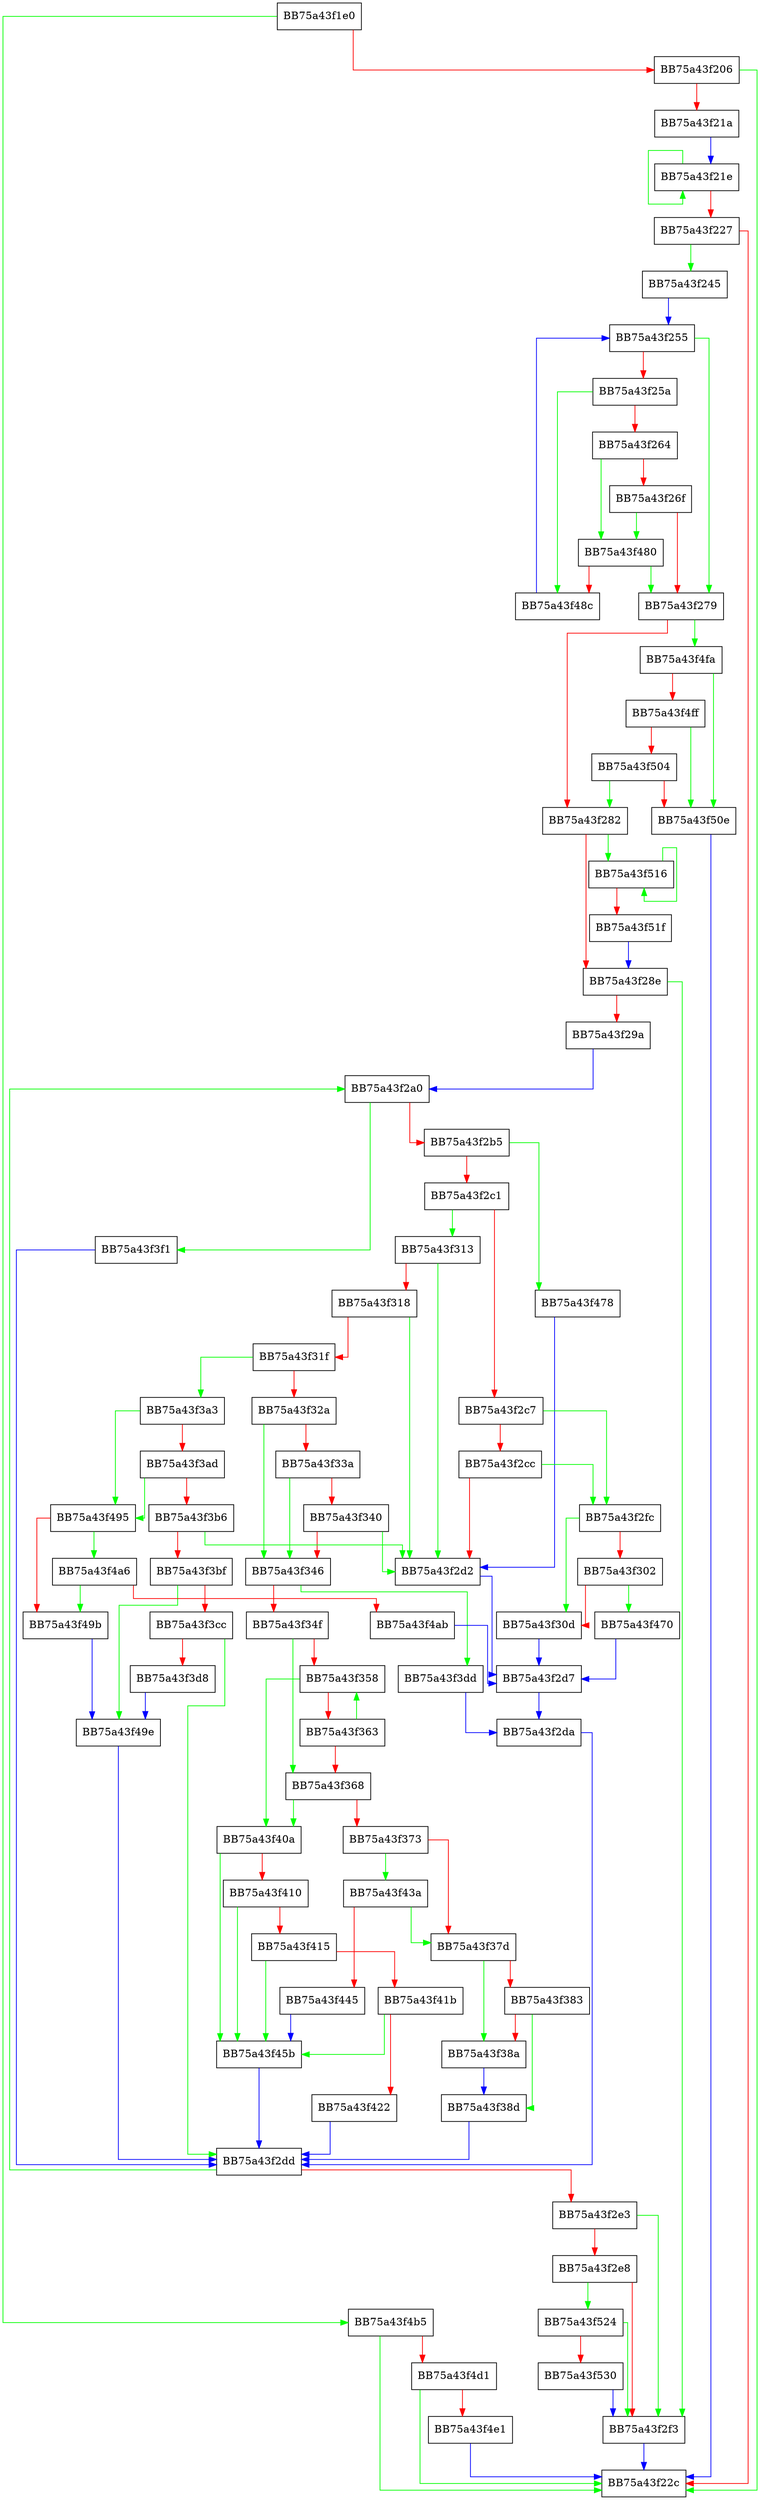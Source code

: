 digraph TrimPathString {
  node [shape="box"];
  graph [splines=ortho];
  BB75a43f1e0 -> BB75a43f4b5 [color="green"];
  BB75a43f1e0 -> BB75a43f206 [color="red"];
  BB75a43f206 -> BB75a43f22c [color="green"];
  BB75a43f206 -> BB75a43f21a [color="red"];
  BB75a43f21a -> BB75a43f21e [color="blue"];
  BB75a43f21e -> BB75a43f21e [color="green"];
  BB75a43f21e -> BB75a43f227 [color="red"];
  BB75a43f227 -> BB75a43f245 [color="green"];
  BB75a43f227 -> BB75a43f22c [color="red"];
  BB75a43f245 -> BB75a43f255 [color="blue"];
  BB75a43f255 -> BB75a43f279 [color="green"];
  BB75a43f255 -> BB75a43f25a [color="red"];
  BB75a43f25a -> BB75a43f48c [color="green"];
  BB75a43f25a -> BB75a43f264 [color="red"];
  BB75a43f264 -> BB75a43f480 [color="green"];
  BB75a43f264 -> BB75a43f26f [color="red"];
  BB75a43f26f -> BB75a43f480 [color="green"];
  BB75a43f26f -> BB75a43f279 [color="red"];
  BB75a43f279 -> BB75a43f4fa [color="green"];
  BB75a43f279 -> BB75a43f282 [color="red"];
  BB75a43f282 -> BB75a43f516 [color="green"];
  BB75a43f282 -> BB75a43f28e [color="red"];
  BB75a43f28e -> BB75a43f2f3 [color="green"];
  BB75a43f28e -> BB75a43f29a [color="red"];
  BB75a43f29a -> BB75a43f2a0 [color="blue"];
  BB75a43f2a0 -> BB75a43f3f1 [color="green"];
  BB75a43f2a0 -> BB75a43f2b5 [color="red"];
  BB75a43f2b5 -> BB75a43f478 [color="green"];
  BB75a43f2b5 -> BB75a43f2c1 [color="red"];
  BB75a43f2c1 -> BB75a43f313 [color="green"];
  BB75a43f2c1 -> BB75a43f2c7 [color="red"];
  BB75a43f2c7 -> BB75a43f2fc [color="green"];
  BB75a43f2c7 -> BB75a43f2cc [color="red"];
  BB75a43f2cc -> BB75a43f2fc [color="green"];
  BB75a43f2cc -> BB75a43f2d2 [color="red"];
  BB75a43f2d2 -> BB75a43f2d7 [color="blue"];
  BB75a43f2d7 -> BB75a43f2da [color="blue"];
  BB75a43f2da -> BB75a43f2dd [color="blue"];
  BB75a43f2dd -> BB75a43f2a0 [color="green"];
  BB75a43f2dd -> BB75a43f2e3 [color="red"];
  BB75a43f2e3 -> BB75a43f2f3 [color="green"];
  BB75a43f2e3 -> BB75a43f2e8 [color="red"];
  BB75a43f2e8 -> BB75a43f524 [color="green"];
  BB75a43f2e8 -> BB75a43f2f3 [color="red"];
  BB75a43f2f3 -> BB75a43f22c [color="blue"];
  BB75a43f2fc -> BB75a43f30d [color="green"];
  BB75a43f2fc -> BB75a43f302 [color="red"];
  BB75a43f302 -> BB75a43f470 [color="green"];
  BB75a43f302 -> BB75a43f30d [color="red"];
  BB75a43f30d -> BB75a43f2d7 [color="blue"];
  BB75a43f313 -> BB75a43f2d2 [color="green"];
  BB75a43f313 -> BB75a43f318 [color="red"];
  BB75a43f318 -> BB75a43f2d2 [color="green"];
  BB75a43f318 -> BB75a43f31f [color="red"];
  BB75a43f31f -> BB75a43f3a3 [color="green"];
  BB75a43f31f -> BB75a43f32a [color="red"];
  BB75a43f32a -> BB75a43f346 [color="green"];
  BB75a43f32a -> BB75a43f33a [color="red"];
  BB75a43f33a -> BB75a43f346 [color="green"];
  BB75a43f33a -> BB75a43f340 [color="red"];
  BB75a43f340 -> BB75a43f2d2 [color="green"];
  BB75a43f340 -> BB75a43f346 [color="red"];
  BB75a43f346 -> BB75a43f3dd [color="green"];
  BB75a43f346 -> BB75a43f34f [color="red"];
  BB75a43f34f -> BB75a43f368 [color="green"];
  BB75a43f34f -> BB75a43f358 [color="red"];
  BB75a43f358 -> BB75a43f40a [color="green"];
  BB75a43f358 -> BB75a43f363 [color="red"];
  BB75a43f363 -> BB75a43f358 [color="green"];
  BB75a43f363 -> BB75a43f368 [color="red"];
  BB75a43f368 -> BB75a43f40a [color="green"];
  BB75a43f368 -> BB75a43f373 [color="red"];
  BB75a43f373 -> BB75a43f43a [color="green"];
  BB75a43f373 -> BB75a43f37d [color="red"];
  BB75a43f37d -> BB75a43f38a [color="green"];
  BB75a43f37d -> BB75a43f383 [color="red"];
  BB75a43f383 -> BB75a43f38d [color="green"];
  BB75a43f383 -> BB75a43f38a [color="red"];
  BB75a43f38a -> BB75a43f38d [color="blue"];
  BB75a43f38d -> BB75a43f2dd [color="blue"];
  BB75a43f3a3 -> BB75a43f495 [color="green"];
  BB75a43f3a3 -> BB75a43f3ad [color="red"];
  BB75a43f3ad -> BB75a43f495 [color="green"];
  BB75a43f3ad -> BB75a43f3b6 [color="red"];
  BB75a43f3b6 -> BB75a43f2d2 [color="green"];
  BB75a43f3b6 -> BB75a43f3bf [color="red"];
  BB75a43f3bf -> BB75a43f49e [color="green"];
  BB75a43f3bf -> BB75a43f3cc [color="red"];
  BB75a43f3cc -> BB75a43f2dd [color="green"];
  BB75a43f3cc -> BB75a43f3d8 [color="red"];
  BB75a43f3d8 -> BB75a43f49e [color="blue"];
  BB75a43f3dd -> BB75a43f2da [color="blue"];
  BB75a43f3f1 -> BB75a43f2dd [color="blue"];
  BB75a43f40a -> BB75a43f45b [color="green"];
  BB75a43f40a -> BB75a43f410 [color="red"];
  BB75a43f410 -> BB75a43f45b [color="green"];
  BB75a43f410 -> BB75a43f415 [color="red"];
  BB75a43f415 -> BB75a43f45b [color="green"];
  BB75a43f415 -> BB75a43f41b [color="red"];
  BB75a43f41b -> BB75a43f45b [color="green"];
  BB75a43f41b -> BB75a43f422 [color="red"];
  BB75a43f422 -> BB75a43f2dd [color="blue"];
  BB75a43f43a -> BB75a43f37d [color="green"];
  BB75a43f43a -> BB75a43f445 [color="red"];
  BB75a43f445 -> BB75a43f45b [color="blue"];
  BB75a43f45b -> BB75a43f2dd [color="blue"];
  BB75a43f470 -> BB75a43f2d7 [color="blue"];
  BB75a43f478 -> BB75a43f2d2 [color="blue"];
  BB75a43f480 -> BB75a43f279 [color="green"];
  BB75a43f480 -> BB75a43f48c [color="red"];
  BB75a43f48c -> BB75a43f255 [color="blue"];
  BB75a43f495 -> BB75a43f4a6 [color="green"];
  BB75a43f495 -> BB75a43f49b [color="red"];
  BB75a43f49b -> BB75a43f49e [color="blue"];
  BB75a43f49e -> BB75a43f2dd [color="blue"];
  BB75a43f4a6 -> BB75a43f49b [color="green"];
  BB75a43f4a6 -> BB75a43f4ab [color="red"];
  BB75a43f4ab -> BB75a43f2d7 [color="blue"];
  BB75a43f4b5 -> BB75a43f22c [color="green"];
  BB75a43f4b5 -> BB75a43f4d1 [color="red"];
  BB75a43f4d1 -> BB75a43f22c [color="green"];
  BB75a43f4d1 -> BB75a43f4e1 [color="red"];
  BB75a43f4e1 -> BB75a43f22c [color="blue"];
  BB75a43f4fa -> BB75a43f50e [color="green"];
  BB75a43f4fa -> BB75a43f4ff [color="red"];
  BB75a43f4ff -> BB75a43f50e [color="green"];
  BB75a43f4ff -> BB75a43f504 [color="red"];
  BB75a43f504 -> BB75a43f282 [color="green"];
  BB75a43f504 -> BB75a43f50e [color="red"];
  BB75a43f50e -> BB75a43f22c [color="blue"];
  BB75a43f516 -> BB75a43f516 [color="green"];
  BB75a43f516 -> BB75a43f51f [color="red"];
  BB75a43f51f -> BB75a43f28e [color="blue"];
  BB75a43f524 -> BB75a43f2f3 [color="green"];
  BB75a43f524 -> BB75a43f530 [color="red"];
  BB75a43f530 -> BB75a43f2f3 [color="blue"];
}